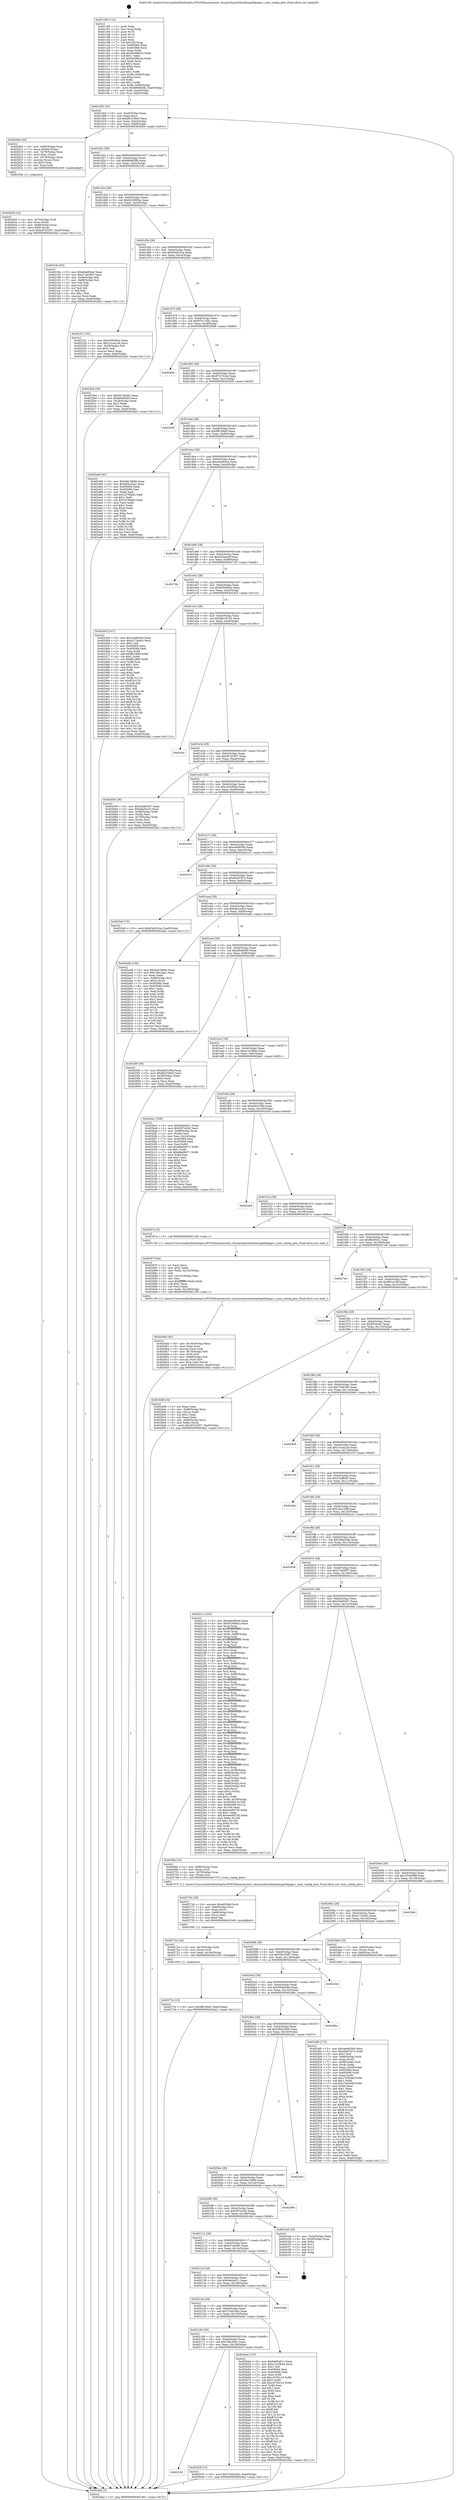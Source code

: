 digraph "0x401c90" {
  label = "0x401c90 (/mnt/c/Users/mathe/Desktop/tcc/POCII/binaries/extr_linuxarcharm64mmhugetlbpage.c_num_contig_ptes_Final-ollvm.out::main(0))"
  labelloc = "t"
  node[shape=record]

  Entry [label="",width=0.3,height=0.3,shape=circle,fillcolor=black,style=filled]
  "0x401d02" [label="{
     0x401d02 [32]\l
     | [instrs]\l
     &nbsp;&nbsp;0x401d02 \<+6\>: mov -0xa0(%rbp),%eax\l
     &nbsp;&nbsp;0x401d08 \<+2\>: mov %eax,%ecx\l
     &nbsp;&nbsp;0x401d0a \<+6\>: sub $0x881036e5,%ecx\l
     &nbsp;&nbsp;0x401d10 \<+6\>: mov %eax,-0xb4(%rbp)\l
     &nbsp;&nbsp;0x401d16 \<+6\>: mov %ecx,-0xb8(%rbp)\l
     &nbsp;&nbsp;0x401d1c \<+6\>: je 000000000040260e \<main+0x97e\>\l
  }"]
  "0x40260e" [label="{
     0x40260e [40]\l
     | [instrs]\l
     &nbsp;&nbsp;0x40260e \<+4\>: mov -0x80(%rbp),%rax\l
     &nbsp;&nbsp;0x402612 \<+7\>: movq $0x64,(%rax)\l
     &nbsp;&nbsp;0x402619 \<+4\>: mov -0x78(%rbp),%rax\l
     &nbsp;&nbsp;0x40261d \<+6\>: movl $0x1,(%rax)\l
     &nbsp;&nbsp;0x402623 \<+4\>: mov -0x78(%rbp),%rax\l
     &nbsp;&nbsp;0x402627 \<+3\>: movslq (%rax),%rax\l
     &nbsp;&nbsp;0x40262a \<+4\>: shl $0x3,%rax\l
     &nbsp;&nbsp;0x40262e \<+3\>: mov %rax,%rdi\l
     &nbsp;&nbsp;0x402631 \<+5\>: call 0000000000401050 \<malloc@plt\>\l
     | [calls]\l
     &nbsp;&nbsp;0x401050 \{1\} (unknown)\l
  }"]
  "0x401d22" [label="{
     0x401d22 [28]\l
     | [instrs]\l
     &nbsp;&nbsp;0x401d22 \<+5\>: jmp 0000000000401d27 \<main+0x97\>\l
     &nbsp;&nbsp;0x401d27 \<+6\>: mov -0xb4(%rbp),%eax\l
     &nbsp;&nbsp;0x401d2d \<+5\>: sub $0x89b9f28b,%eax\l
     &nbsp;&nbsp;0x401d32 \<+6\>: mov %eax,-0xbc(%rbp)\l
     &nbsp;&nbsp;0x401d38 \<+6\>: je 000000000040218c \<main+0x4fc\>\l
  }"]
  Exit [label="",width=0.3,height=0.3,shape=circle,fillcolor=black,style=filled,peripheries=2]
  "0x40218c" [label="{
     0x40218c [53]\l
     | [instrs]\l
     &nbsp;&nbsp;0x40218c \<+5\>: mov $0xa0e485a4,%eax\l
     &nbsp;&nbsp;0x402191 \<+5\>: mov $0x27da58f7,%ecx\l
     &nbsp;&nbsp;0x402196 \<+6\>: mov -0x9a(%rbp),%dl\l
     &nbsp;&nbsp;0x40219c \<+7\>: mov -0x99(%rbp),%sil\l
     &nbsp;&nbsp;0x4021a3 \<+3\>: mov %dl,%dil\l
     &nbsp;&nbsp;0x4021a6 \<+3\>: and %sil,%dil\l
     &nbsp;&nbsp;0x4021a9 \<+3\>: xor %sil,%dl\l
     &nbsp;&nbsp;0x4021ac \<+3\>: or %dl,%dil\l
     &nbsp;&nbsp;0x4021af \<+4\>: test $0x1,%dil\l
     &nbsp;&nbsp;0x4021b3 \<+3\>: cmovne %ecx,%eax\l
     &nbsp;&nbsp;0x4021b6 \<+6\>: mov %eax,-0xa0(%rbp)\l
     &nbsp;&nbsp;0x4021bc \<+5\>: jmp 0000000000402da2 \<main+0x1112\>\l
  }"]
  "0x401d3e" [label="{
     0x401d3e [28]\l
     | [instrs]\l
     &nbsp;&nbsp;0x401d3e \<+5\>: jmp 0000000000401d43 \<main+0xb3\>\l
     &nbsp;&nbsp;0x401d43 \<+6\>: mov -0xb4(%rbp),%eax\l
     &nbsp;&nbsp;0x401d49 \<+5\>: sub $0x9230992a,%eax\l
     &nbsp;&nbsp;0x401d4e \<+6\>: mov %eax,-0xc0(%rbp)\l
     &nbsp;&nbsp;0x401d54 \<+6\>: je 0000000000402321 \<main+0x691\>\l
  }"]
  "0x402da2" [label="{
     0x402da2 [5]\l
     | [instrs]\l
     &nbsp;&nbsp;0x402da2 \<+5\>: jmp 0000000000401d02 \<main+0x72\>\l
  }"]
  "0x401c90" [label="{
     0x401c90 [114]\l
     | [instrs]\l
     &nbsp;&nbsp;0x401c90 \<+1\>: push %rbp\l
     &nbsp;&nbsp;0x401c91 \<+3\>: mov %rsp,%rbp\l
     &nbsp;&nbsp;0x401c94 \<+2\>: push %r15\l
     &nbsp;&nbsp;0x401c96 \<+2\>: push %r14\l
     &nbsp;&nbsp;0x401c98 \<+2\>: push %r12\l
     &nbsp;&nbsp;0x401c9a \<+1\>: push %rbx\l
     &nbsp;&nbsp;0x401c9b \<+7\>: sub $0x160,%rsp\l
     &nbsp;&nbsp;0x401ca2 \<+7\>: mov 0x405064,%eax\l
     &nbsp;&nbsp;0x401ca9 \<+7\>: mov 0x405068,%ecx\l
     &nbsp;&nbsp;0x401cb0 \<+2\>: mov %eax,%edx\l
     &nbsp;&nbsp;0x401cb2 \<+6\>: add $0x6e098a24,%edx\l
     &nbsp;&nbsp;0x401cb8 \<+3\>: sub $0x1,%edx\l
     &nbsp;&nbsp;0x401cbb \<+6\>: sub $0x6e098a24,%edx\l
     &nbsp;&nbsp;0x401cc1 \<+3\>: imul %edx,%eax\l
     &nbsp;&nbsp;0x401cc4 \<+3\>: and $0x1,%eax\l
     &nbsp;&nbsp;0x401cc7 \<+3\>: cmp $0x0,%eax\l
     &nbsp;&nbsp;0x401cca \<+4\>: sete %r8b\l
     &nbsp;&nbsp;0x401cce \<+4\>: and $0x1,%r8b\l
     &nbsp;&nbsp;0x401cd2 \<+7\>: mov %r8b,-0x9a(%rbp)\l
     &nbsp;&nbsp;0x401cd9 \<+3\>: cmp $0xa,%ecx\l
     &nbsp;&nbsp;0x401cdc \<+4\>: setl %r8b\l
     &nbsp;&nbsp;0x401ce0 \<+4\>: and $0x1,%r8b\l
     &nbsp;&nbsp;0x401ce4 \<+7\>: mov %r8b,-0x99(%rbp)\l
     &nbsp;&nbsp;0x401ceb \<+10\>: movl $0x89b9f28b,-0xa0(%rbp)\l
     &nbsp;&nbsp;0x401cf5 \<+6\>: mov %edi,-0xa4(%rbp)\l
     &nbsp;&nbsp;0x401cfb \<+7\>: mov %rsi,-0xb0(%rbp)\l
  }"]
  "0x402182" [label="{
     0x402182\l
  }", style=dashed]
  "0x402321" [label="{
     0x402321 [30]\l
     | [instrs]\l
     &nbsp;&nbsp;0x402321 \<+5\>: mov $0xb35008a2,%eax\l
     &nbsp;&nbsp;0x402326 \<+5\>: mov $0x141ea1a0,%ecx\l
     &nbsp;&nbsp;0x40232b \<+3\>: mov -0x29(%rbp),%dl\l
     &nbsp;&nbsp;0x40232e \<+3\>: test $0x1,%dl\l
     &nbsp;&nbsp;0x402331 \<+3\>: cmovne %ecx,%eax\l
     &nbsp;&nbsp;0x402334 \<+6\>: mov %eax,-0xa0(%rbp)\l
     &nbsp;&nbsp;0x40233a \<+5\>: jmp 0000000000402da2 \<main+0x1112\>\l
  }"]
  "0x401d5a" [label="{
     0x401d5a [28]\l
     | [instrs]\l
     &nbsp;&nbsp;0x401d5a \<+5\>: jmp 0000000000401d5f \<main+0xcf\>\l
     &nbsp;&nbsp;0x401d5f \<+6\>: mov -0xb4(%rbp),%eax\l
     &nbsp;&nbsp;0x401d65 \<+5\>: sub $0x93a023ca,%eax\l
     &nbsp;&nbsp;0x401d6a \<+6\>: mov %eax,-0xc4(%rbp)\l
     &nbsp;&nbsp;0x401d70 \<+6\>: je 00000000004025b4 \<main+0x924\>\l
  }"]
  "0x402b3f" [label="{
     0x402b3f [15]\l
     | [instrs]\l
     &nbsp;&nbsp;0x402b3f \<+10\>: movl $0x724d1da5,-0xa0(%rbp)\l
     &nbsp;&nbsp;0x402b49 \<+5\>: jmp 0000000000402da2 \<main+0x1112\>\l
  }"]
  "0x4025b4" [label="{
     0x4025b4 [30]\l
     | [instrs]\l
     &nbsp;&nbsp;0x4025b4 \<+5\>: mov $0x647ab492,%eax\l
     &nbsp;&nbsp;0x4025b9 \<+5\>: mov $0xdf448c80,%ecx\l
     &nbsp;&nbsp;0x4025be \<+3\>: mov -0x28(%rbp),%edx\l
     &nbsp;&nbsp;0x4025c1 \<+3\>: cmp $0x1,%edx\l
     &nbsp;&nbsp;0x4025c4 \<+3\>: cmovl %ecx,%eax\l
     &nbsp;&nbsp;0x4025c7 \<+6\>: mov %eax,-0xa0(%rbp)\l
     &nbsp;&nbsp;0x4025cd \<+5\>: jmp 0000000000402da2 \<main+0x1112\>\l
  }"]
  "0x401d76" [label="{
     0x401d76 [28]\l
     | [instrs]\l
     &nbsp;&nbsp;0x401d76 \<+5\>: jmp 0000000000401d7b \<main+0xeb\>\l
     &nbsp;&nbsp;0x401d7b \<+6\>: mov -0xb4(%rbp),%eax\l
     &nbsp;&nbsp;0x401d81 \<+5\>: sub $0x97011d42,%eax\l
     &nbsp;&nbsp;0x401d86 \<+6\>: mov %eax,-0xc8(%rbp)\l
     &nbsp;&nbsp;0x401d8c \<+6\>: je 0000000000402848 \<main+0xbb8\>\l
  }"]
  "0x402166" [label="{
     0x402166 [28]\l
     | [instrs]\l
     &nbsp;&nbsp;0x402166 \<+5\>: jmp 000000000040216b \<main+0x4db\>\l
     &nbsp;&nbsp;0x40216b \<+6\>: mov -0xb4(%rbp),%eax\l
     &nbsp;&nbsp;0x402171 \<+5\>: sub $0x7dbc29a1,%eax\l
     &nbsp;&nbsp;0x402176 \<+6\>: mov %eax,-0x158(%rbp)\l
     &nbsp;&nbsp;0x40217c \<+6\>: je 0000000000402b3f \<main+0xeaf\>\l
  }"]
  "0x402848" [label="{
     0x402848\l
  }", style=dashed]
  "0x401d92" [label="{
     0x401d92 [28]\l
     | [instrs]\l
     &nbsp;&nbsp;0x401d92 \<+5\>: jmp 0000000000401d97 \<main+0x107\>\l
     &nbsp;&nbsp;0x401d97 \<+6\>: mov -0xb4(%rbp),%eax\l
     &nbsp;&nbsp;0x401d9d \<+5\>: sub $0x974761bd,%eax\l
     &nbsp;&nbsp;0x401da2 \<+6\>: mov %eax,-0xcc(%rbp)\l
     &nbsp;&nbsp;0x401da8 \<+6\>: je 000000000040294f \<main+0xcbf\>\l
  }"]
  "0x402b4e" [label="{
     0x402b4e [147]\l
     | [instrs]\l
     &nbsp;&nbsp;0x402b4e \<+5\>: mov $0x6a60a611,%eax\l
     &nbsp;&nbsp;0x402b53 \<+5\>: mov $0xe1410644,%ecx\l
     &nbsp;&nbsp;0x402b58 \<+2\>: mov $0x1,%dl\l
     &nbsp;&nbsp;0x402b5a \<+7\>: mov 0x405064,%esi\l
     &nbsp;&nbsp;0x402b61 \<+7\>: mov 0x405068,%edi\l
     &nbsp;&nbsp;0x402b68 \<+3\>: mov %esi,%r8d\l
     &nbsp;&nbsp;0x402b6b \<+7\>: sub $0xc4703c10,%r8d\l
     &nbsp;&nbsp;0x402b72 \<+4\>: sub $0x1,%r8d\l
     &nbsp;&nbsp;0x402b76 \<+7\>: add $0xc4703c10,%r8d\l
     &nbsp;&nbsp;0x402b7d \<+4\>: imul %r8d,%esi\l
     &nbsp;&nbsp;0x402b81 \<+3\>: and $0x1,%esi\l
     &nbsp;&nbsp;0x402b84 \<+3\>: cmp $0x0,%esi\l
     &nbsp;&nbsp;0x402b87 \<+4\>: sete %r9b\l
     &nbsp;&nbsp;0x402b8b \<+3\>: cmp $0xa,%edi\l
     &nbsp;&nbsp;0x402b8e \<+4\>: setl %r10b\l
     &nbsp;&nbsp;0x402b92 \<+3\>: mov %r9b,%r11b\l
     &nbsp;&nbsp;0x402b95 \<+4\>: xor $0xff,%r11b\l
     &nbsp;&nbsp;0x402b99 \<+3\>: mov %r10b,%bl\l
     &nbsp;&nbsp;0x402b9c \<+3\>: xor $0xff,%bl\l
     &nbsp;&nbsp;0x402b9f \<+3\>: xor $0x1,%dl\l
     &nbsp;&nbsp;0x402ba2 \<+3\>: mov %r11b,%r14b\l
     &nbsp;&nbsp;0x402ba5 \<+4\>: and $0xff,%r14b\l
     &nbsp;&nbsp;0x402ba9 \<+3\>: and %dl,%r9b\l
     &nbsp;&nbsp;0x402bac \<+3\>: mov %bl,%r15b\l
     &nbsp;&nbsp;0x402baf \<+4\>: and $0xff,%r15b\l
     &nbsp;&nbsp;0x402bb3 \<+3\>: and %dl,%r10b\l
     &nbsp;&nbsp;0x402bb6 \<+3\>: or %r9b,%r14b\l
     &nbsp;&nbsp;0x402bb9 \<+3\>: or %r10b,%r15b\l
     &nbsp;&nbsp;0x402bbc \<+3\>: xor %r15b,%r14b\l
     &nbsp;&nbsp;0x402bbf \<+3\>: or %bl,%r11b\l
     &nbsp;&nbsp;0x402bc2 \<+4\>: xor $0xff,%r11b\l
     &nbsp;&nbsp;0x402bc6 \<+3\>: or $0x1,%dl\l
     &nbsp;&nbsp;0x402bc9 \<+3\>: and %dl,%r11b\l
     &nbsp;&nbsp;0x402bcc \<+3\>: or %r11b,%r14b\l
     &nbsp;&nbsp;0x402bcf \<+4\>: test $0x1,%r14b\l
     &nbsp;&nbsp;0x402bd3 \<+3\>: cmovne %ecx,%eax\l
     &nbsp;&nbsp;0x402bd6 \<+6\>: mov %eax,-0xa0(%rbp)\l
     &nbsp;&nbsp;0x402bdc \<+5\>: jmp 0000000000402da2 \<main+0x1112\>\l
  }"]
  "0x40294f" [label="{
     0x40294f\l
  }", style=dashed]
  "0x401dae" [label="{
     0x401dae [28]\l
     | [instrs]\l
     &nbsp;&nbsp;0x401dae \<+5\>: jmp 0000000000401db3 \<main+0x123\>\l
     &nbsp;&nbsp;0x401db3 \<+6\>: mov -0xb4(%rbp),%eax\l
     &nbsp;&nbsp;0x401db9 \<+5\>: sub $0x9ff14849,%eax\l
     &nbsp;&nbsp;0x401dbe \<+6\>: mov %eax,-0xd0(%rbp)\l
     &nbsp;&nbsp;0x401dc4 \<+6\>: je 0000000000402a80 \<main+0xdf0\>\l
  }"]
  "0x40214a" [label="{
     0x40214a [28]\l
     | [instrs]\l
     &nbsp;&nbsp;0x40214a \<+5\>: jmp 000000000040214f \<main+0x4bf\>\l
     &nbsp;&nbsp;0x40214f \<+6\>: mov -0xb4(%rbp),%eax\l
     &nbsp;&nbsp;0x402155 \<+5\>: sub $0x724d1da5,%eax\l
     &nbsp;&nbsp;0x40215a \<+6\>: mov %eax,-0x154(%rbp)\l
     &nbsp;&nbsp;0x402160 \<+6\>: je 0000000000402b4e \<main+0xebe\>\l
  }"]
  "0x402a80" [label="{
     0x402a80 [91]\l
     | [instrs]\l
     &nbsp;&nbsp;0x402a80 \<+5\>: mov $0x5da7d866,%eax\l
     &nbsp;&nbsp;0x402a85 \<+5\>: mov $0xd62ca5a2,%ecx\l
     &nbsp;&nbsp;0x402a8a \<+7\>: mov 0x405064,%edx\l
     &nbsp;&nbsp;0x402a91 \<+7\>: mov 0x405068,%esi\l
     &nbsp;&nbsp;0x402a98 \<+2\>: mov %edx,%edi\l
     &nbsp;&nbsp;0x402a9a \<+6\>: add $0x1d7f8ab5,%edi\l
     &nbsp;&nbsp;0x402aa0 \<+3\>: sub $0x1,%edi\l
     &nbsp;&nbsp;0x402aa3 \<+6\>: sub $0x1d7f8ab5,%edi\l
     &nbsp;&nbsp;0x402aa9 \<+3\>: imul %edi,%edx\l
     &nbsp;&nbsp;0x402aac \<+3\>: and $0x1,%edx\l
     &nbsp;&nbsp;0x402aaf \<+3\>: cmp $0x0,%edx\l
     &nbsp;&nbsp;0x402ab2 \<+4\>: sete %r8b\l
     &nbsp;&nbsp;0x402ab6 \<+3\>: cmp $0xa,%esi\l
     &nbsp;&nbsp;0x402ab9 \<+4\>: setl %r9b\l
     &nbsp;&nbsp;0x402abd \<+3\>: mov %r8b,%r10b\l
     &nbsp;&nbsp;0x402ac0 \<+3\>: and %r9b,%r10b\l
     &nbsp;&nbsp;0x402ac3 \<+3\>: xor %r9b,%r8b\l
     &nbsp;&nbsp;0x402ac6 \<+3\>: or %r8b,%r10b\l
     &nbsp;&nbsp;0x402ac9 \<+4\>: test $0x1,%r10b\l
     &nbsp;&nbsp;0x402acd \<+3\>: cmovne %ecx,%eax\l
     &nbsp;&nbsp;0x402ad0 \<+6\>: mov %eax,-0xa0(%rbp)\l
     &nbsp;&nbsp;0x402ad6 \<+5\>: jmp 0000000000402da2 \<main+0x1112\>\l
  }"]
  "0x401dca" [label="{
     0x401dca [28]\l
     | [instrs]\l
     &nbsp;&nbsp;0x401dca \<+5\>: jmp 0000000000401dcf \<main+0x13f\>\l
     &nbsp;&nbsp;0x401dcf \<+6\>: mov -0xb4(%rbp),%eax\l
     &nbsp;&nbsp;0x401dd5 \<+5\>: sub $0xa0e485a4,%eax\l
     &nbsp;&nbsp;0x401dda \<+6\>: mov %eax,-0xd4(%rbp)\l
     &nbsp;&nbsp;0x401de0 \<+6\>: je 0000000000402c5d \<main+0xfcd\>\l
  }"]
  "0x402d8a" [label="{
     0x402d8a\l
  }", style=dashed]
  "0x402c5d" [label="{
     0x402c5d\l
  }", style=dashed]
  "0x401de6" [label="{
     0x401de6 [28]\l
     | [instrs]\l
     &nbsp;&nbsp;0x401de6 \<+5\>: jmp 0000000000401deb \<main+0x15b\>\l
     &nbsp;&nbsp;0x401deb \<+6\>: mov -0xb4(%rbp),%eax\l
     &nbsp;&nbsp;0x401df1 \<+5\>: sub $0xa52bacef,%eax\l
     &nbsp;&nbsp;0x401df6 \<+6\>: mov %eax,-0xd8(%rbp)\l
     &nbsp;&nbsp;0x401dfc \<+6\>: je 000000000040274b \<main+0xabb\>\l
  }"]
  "0x40212e" [label="{
     0x40212e [28]\l
     | [instrs]\l
     &nbsp;&nbsp;0x40212e \<+5\>: jmp 0000000000402133 \<main+0x4a3\>\l
     &nbsp;&nbsp;0x402133 \<+6\>: mov -0xb4(%rbp),%eax\l
     &nbsp;&nbsp;0x402139 \<+5\>: sub $0x6a60a611,%eax\l
     &nbsp;&nbsp;0x40213e \<+6\>: mov %eax,-0x150(%rbp)\l
     &nbsp;&nbsp;0x402144 \<+6\>: je 0000000000402d8a \<main+0x10fa\>\l
  }"]
  "0x40274b" [label="{
     0x40274b\l
  }", style=dashed]
  "0x401e02" [label="{
     0x401e02 [28]\l
     | [instrs]\l
     &nbsp;&nbsp;0x401e02 \<+5\>: jmp 0000000000401e07 \<main+0x177\>\l
     &nbsp;&nbsp;0x401e07 \<+6\>: mov -0xb4(%rbp),%eax\l
     &nbsp;&nbsp;0x401e0d \<+5\>: sub $0xb35008a2,%eax\l
     &nbsp;&nbsp;0x401e12 \<+6\>: mov %eax,-0xdc(%rbp)\l
     &nbsp;&nbsp;0x401e18 \<+6\>: je 0000000000402453 \<main+0x7c3\>\l
  }"]
  "0x4025d2" [label="{
     0x4025d2\l
  }", style=dashed]
  "0x402453" [label="{
     0x402453 [147]\l
     | [instrs]\l
     &nbsp;&nbsp;0x402453 \<+5\>: mov $0xcab90304,%eax\l
     &nbsp;&nbsp;0x402458 \<+5\>: mov $0x41726e5c,%ecx\l
     &nbsp;&nbsp;0x40245d \<+2\>: mov $0x1,%dl\l
     &nbsp;&nbsp;0x40245f \<+7\>: mov 0x405064,%esi\l
     &nbsp;&nbsp;0x402466 \<+7\>: mov 0x405068,%edi\l
     &nbsp;&nbsp;0x40246d \<+3\>: mov %esi,%r8d\l
     &nbsp;&nbsp;0x402470 \<+7\>: add $0xff21f6f0,%r8d\l
     &nbsp;&nbsp;0x402477 \<+4\>: sub $0x1,%r8d\l
     &nbsp;&nbsp;0x40247b \<+7\>: sub $0xff21f6f0,%r8d\l
     &nbsp;&nbsp;0x402482 \<+4\>: imul %r8d,%esi\l
     &nbsp;&nbsp;0x402486 \<+3\>: and $0x1,%esi\l
     &nbsp;&nbsp;0x402489 \<+3\>: cmp $0x0,%esi\l
     &nbsp;&nbsp;0x40248c \<+4\>: sete %r9b\l
     &nbsp;&nbsp;0x402490 \<+3\>: cmp $0xa,%edi\l
     &nbsp;&nbsp;0x402493 \<+4\>: setl %r10b\l
     &nbsp;&nbsp;0x402497 \<+3\>: mov %r9b,%r11b\l
     &nbsp;&nbsp;0x40249a \<+4\>: xor $0xff,%r11b\l
     &nbsp;&nbsp;0x40249e \<+3\>: mov %r10b,%bl\l
     &nbsp;&nbsp;0x4024a1 \<+3\>: xor $0xff,%bl\l
     &nbsp;&nbsp;0x4024a4 \<+3\>: xor $0x1,%dl\l
     &nbsp;&nbsp;0x4024a7 \<+3\>: mov %r11b,%r14b\l
     &nbsp;&nbsp;0x4024aa \<+4\>: and $0xff,%r14b\l
     &nbsp;&nbsp;0x4024ae \<+3\>: and %dl,%r9b\l
     &nbsp;&nbsp;0x4024b1 \<+3\>: mov %bl,%r15b\l
     &nbsp;&nbsp;0x4024b4 \<+4\>: and $0xff,%r15b\l
     &nbsp;&nbsp;0x4024b8 \<+3\>: and %dl,%r10b\l
     &nbsp;&nbsp;0x4024bb \<+3\>: or %r9b,%r14b\l
     &nbsp;&nbsp;0x4024be \<+3\>: or %r10b,%r15b\l
     &nbsp;&nbsp;0x4024c1 \<+3\>: xor %r15b,%r14b\l
     &nbsp;&nbsp;0x4024c4 \<+3\>: or %bl,%r11b\l
     &nbsp;&nbsp;0x4024c7 \<+4\>: xor $0xff,%r11b\l
     &nbsp;&nbsp;0x4024cb \<+3\>: or $0x1,%dl\l
     &nbsp;&nbsp;0x4024ce \<+3\>: and %dl,%r11b\l
     &nbsp;&nbsp;0x4024d1 \<+3\>: or %r11b,%r14b\l
     &nbsp;&nbsp;0x4024d4 \<+4\>: test $0x1,%r14b\l
     &nbsp;&nbsp;0x4024d8 \<+3\>: cmovne %ecx,%eax\l
     &nbsp;&nbsp;0x4024db \<+6\>: mov %eax,-0xa0(%rbp)\l
     &nbsp;&nbsp;0x4024e1 \<+5\>: jmp 0000000000402da2 \<main+0x1112\>\l
  }"]
  "0x401e1e" [label="{
     0x401e1e [28]\l
     | [instrs]\l
     &nbsp;&nbsp;0x401e1e \<+5\>: jmp 0000000000401e23 \<main+0x193\>\l
     &nbsp;&nbsp;0x401e23 \<+6\>: mov -0xb4(%rbp),%eax\l
     &nbsp;&nbsp;0x401e29 \<+5\>: sub $0xb8c18192,%eax\l
     &nbsp;&nbsp;0x401e2e \<+6\>: mov %eax,-0xe0(%rbp)\l
     &nbsp;&nbsp;0x401e34 \<+6\>: je 0000000000402cfc \<main+0x106c\>\l
  }"]
  "0x402112" [label="{
     0x402112 [28]\l
     | [instrs]\l
     &nbsp;&nbsp;0x402112 \<+5\>: jmp 0000000000402117 \<main+0x487\>\l
     &nbsp;&nbsp;0x402117 \<+6\>: mov -0xb4(%rbp),%eax\l
     &nbsp;&nbsp;0x40211d \<+5\>: sub $0x647ab492,%eax\l
     &nbsp;&nbsp;0x402122 \<+6\>: mov %eax,-0x14c(%rbp)\l
     &nbsp;&nbsp;0x402128 \<+6\>: je 00000000004025d2 \<main+0x942\>\l
  }"]
  "0x402cfc" [label="{
     0x402cfc\l
  }", style=dashed]
  "0x401e3a" [label="{
     0x401e3a [28]\l
     | [instrs]\l
     &nbsp;&nbsp;0x401e3a \<+5\>: jmp 0000000000401e3f \<main+0x1af\>\l
     &nbsp;&nbsp;0x401e3f \<+6\>: mov -0xb4(%rbp),%eax\l
     &nbsp;&nbsp;0x401e45 \<+5\>: sub $0xc87a3207,%eax\l
     &nbsp;&nbsp;0x401e4a \<+6\>: mov %eax,-0xe4(%rbp)\l
     &nbsp;&nbsp;0x401e50 \<+6\>: je 0000000000402656 \<main+0x9c6\>\l
  }"]
  "0x402c4d" [label="{
     0x402c4d [16]\l
     | [instrs]\l
     &nbsp;&nbsp;0x402c4d \<+3\>: mov -0x24(%rbp),%eax\l
     &nbsp;&nbsp;0x402c50 \<+4\>: lea -0x20(%rbp),%rsp\l
     &nbsp;&nbsp;0x402c54 \<+1\>: pop %rbx\l
     &nbsp;&nbsp;0x402c55 \<+2\>: pop %r12\l
     &nbsp;&nbsp;0x402c57 \<+2\>: pop %r14\l
     &nbsp;&nbsp;0x402c59 \<+2\>: pop %r15\l
     &nbsp;&nbsp;0x402c5b \<+1\>: pop %rbp\l
     &nbsp;&nbsp;0x402c5c \<+1\>: ret\l
  }"]
  "0x402656" [label="{
     0x402656 [36]\l
     | [instrs]\l
     &nbsp;&nbsp;0x402656 \<+5\>: mov $0x2da60207,%eax\l
     &nbsp;&nbsp;0x40265b \<+5\>: mov $0xede5ec53,%ecx\l
     &nbsp;&nbsp;0x402660 \<+4\>: mov -0x68(%rbp),%rdx\l
     &nbsp;&nbsp;0x402664 \<+2\>: mov (%rdx),%esi\l
     &nbsp;&nbsp;0x402666 \<+4\>: mov -0x78(%rbp),%rdx\l
     &nbsp;&nbsp;0x40266a \<+2\>: cmp (%rdx),%esi\l
     &nbsp;&nbsp;0x40266c \<+3\>: cmovl %ecx,%eax\l
     &nbsp;&nbsp;0x40266f \<+6\>: mov %eax,-0xa0(%rbp)\l
     &nbsp;&nbsp;0x402675 \<+5\>: jmp 0000000000402da2 \<main+0x1112\>\l
  }"]
  "0x401e56" [label="{
     0x401e56 [28]\l
     | [instrs]\l
     &nbsp;&nbsp;0x401e56 \<+5\>: jmp 0000000000401e5b \<main+0x1cb\>\l
     &nbsp;&nbsp;0x401e5b \<+6\>: mov -0xb4(%rbp),%eax\l
     &nbsp;&nbsp;0x401e61 \<+5\>: sub $0xca20d944,%eax\l
     &nbsp;&nbsp;0x401e66 \<+6\>: mov %eax,-0xe8(%rbp)\l
     &nbsp;&nbsp;0x401e6c \<+6\>: je 0000000000402d44 \<main+0x10b4\>\l
  }"]
  "0x4020f6" [label="{
     0x4020f6 [28]\l
     | [instrs]\l
     &nbsp;&nbsp;0x4020f6 \<+5\>: jmp 00000000004020fb \<main+0x46b\>\l
     &nbsp;&nbsp;0x4020fb \<+6\>: mov -0xb4(%rbp),%eax\l
     &nbsp;&nbsp;0x402101 \<+5\>: sub $0x5f37a3d2,%eax\l
     &nbsp;&nbsp;0x402106 \<+6\>: mov %eax,-0x148(%rbp)\l
     &nbsp;&nbsp;0x40210c \<+6\>: je 0000000000402c4d \<main+0xfbd\>\l
  }"]
  "0x402d44" [label="{
     0x402d44\l
  }", style=dashed]
  "0x401e72" [label="{
     0x401e72 [28]\l
     | [instrs]\l
     &nbsp;&nbsp;0x401e72 \<+5\>: jmp 0000000000401e77 \<main+0x1e7\>\l
     &nbsp;&nbsp;0x401e77 \<+6\>: mov -0xb4(%rbp),%eax\l
     &nbsp;&nbsp;0x401e7d \<+5\>: sub $0xcab90304,%eax\l
     &nbsp;&nbsp;0x401e82 \<+6\>: mov %eax,-0xec(%rbp)\l
     &nbsp;&nbsp;0x401e88 \<+6\>: je 0000000000402cc3 \<main+0x1033\>\l
  }"]
  "0x402d6e" [label="{
     0x402d6e\l
  }", style=dashed]
  "0x402cc3" [label="{
     0x402cc3\l
  }", style=dashed]
  "0x401e8e" [label="{
     0x401e8e [28]\l
     | [instrs]\l
     &nbsp;&nbsp;0x401e8e \<+5\>: jmp 0000000000401e93 \<main+0x203\>\l
     &nbsp;&nbsp;0x401e93 \<+6\>: mov -0xb4(%rbp),%eax\l
     &nbsp;&nbsp;0x401e99 \<+5\>: sub $0xd0a97d7a,%eax\l
     &nbsp;&nbsp;0x401e9e \<+6\>: mov %eax,-0xf0(%rbp)\l
     &nbsp;&nbsp;0x401ea4 \<+6\>: je 00000000004025a5 \<main+0x915\>\l
  }"]
  "0x4020da" [label="{
     0x4020da [28]\l
     | [instrs]\l
     &nbsp;&nbsp;0x4020da \<+5\>: jmp 00000000004020df \<main+0x44f\>\l
     &nbsp;&nbsp;0x4020df \<+6\>: mov -0xb4(%rbp),%eax\l
     &nbsp;&nbsp;0x4020e5 \<+5\>: sub $0x5da7d866,%eax\l
     &nbsp;&nbsp;0x4020ea \<+6\>: mov %eax,-0x144(%rbp)\l
     &nbsp;&nbsp;0x4020f0 \<+6\>: je 0000000000402d6e \<main+0x10de\>\l
  }"]
  "0x4025a5" [label="{
     0x4025a5 [15]\l
     | [instrs]\l
     &nbsp;&nbsp;0x4025a5 \<+10\>: movl $0x93a023ca,-0xa0(%rbp)\l
     &nbsp;&nbsp;0x4025af \<+5\>: jmp 0000000000402da2 \<main+0x1112\>\l
  }"]
  "0x401eaa" [label="{
     0x401eaa [28]\l
     | [instrs]\l
     &nbsp;&nbsp;0x401eaa \<+5\>: jmp 0000000000401eaf \<main+0x21f\>\l
     &nbsp;&nbsp;0x401eaf \<+6\>: mov -0xb4(%rbp),%eax\l
     &nbsp;&nbsp;0x401eb5 \<+5\>: sub $0xd62ca5a2,%eax\l
     &nbsp;&nbsp;0x401eba \<+6\>: mov %eax,-0xf4(%rbp)\l
     &nbsp;&nbsp;0x401ec0 \<+6\>: je 0000000000402adb \<main+0xe4b\>\l
  }"]
  "0x402a0c" [label="{
     0x402a0c\l
  }", style=dashed]
  "0x402adb" [label="{
     0x402adb [100]\l
     | [instrs]\l
     &nbsp;&nbsp;0x402adb \<+5\>: mov $0x5da7d866,%eax\l
     &nbsp;&nbsp;0x402ae0 \<+5\>: mov $0x7dbc29a1,%ecx\l
     &nbsp;&nbsp;0x402ae5 \<+2\>: xor %edx,%edx\l
     &nbsp;&nbsp;0x402ae7 \<+7\>: mov -0x98(%rbp),%rsi\l
     &nbsp;&nbsp;0x402aee \<+6\>: movl $0x0,(%rsi)\l
     &nbsp;&nbsp;0x402af4 \<+7\>: mov 0x405064,%edi\l
     &nbsp;&nbsp;0x402afb \<+8\>: mov 0x405068,%r8d\l
     &nbsp;&nbsp;0x402b03 \<+3\>: sub $0x1,%edx\l
     &nbsp;&nbsp;0x402b06 \<+3\>: mov %edi,%r9d\l
     &nbsp;&nbsp;0x402b09 \<+3\>: add %edx,%r9d\l
     &nbsp;&nbsp;0x402b0c \<+4\>: imul %r9d,%edi\l
     &nbsp;&nbsp;0x402b10 \<+3\>: and $0x1,%edi\l
     &nbsp;&nbsp;0x402b13 \<+3\>: cmp $0x0,%edi\l
     &nbsp;&nbsp;0x402b16 \<+4\>: sete %r10b\l
     &nbsp;&nbsp;0x402b1a \<+4\>: cmp $0xa,%r8d\l
     &nbsp;&nbsp;0x402b1e \<+4\>: setl %r11b\l
     &nbsp;&nbsp;0x402b22 \<+3\>: mov %r10b,%bl\l
     &nbsp;&nbsp;0x402b25 \<+3\>: and %r11b,%bl\l
     &nbsp;&nbsp;0x402b28 \<+3\>: xor %r11b,%r10b\l
     &nbsp;&nbsp;0x402b2b \<+3\>: or %r10b,%bl\l
     &nbsp;&nbsp;0x402b2e \<+3\>: test $0x1,%bl\l
     &nbsp;&nbsp;0x402b31 \<+3\>: cmovne %ecx,%eax\l
     &nbsp;&nbsp;0x402b34 \<+6\>: mov %eax,-0xa0(%rbp)\l
     &nbsp;&nbsp;0x402b3a \<+5\>: jmp 0000000000402da2 \<main+0x1112\>\l
  }"]
  "0x401ec6" [label="{
     0x401ec6 [28]\l
     | [instrs]\l
     &nbsp;&nbsp;0x401ec6 \<+5\>: jmp 0000000000401ecb \<main+0x23b\>\l
     &nbsp;&nbsp;0x401ecb \<+6\>: mov -0xb4(%rbp),%eax\l
     &nbsp;&nbsp;0x401ed1 \<+5\>: sub $0xdf448c80,%eax\l
     &nbsp;&nbsp;0x401ed6 \<+6\>: mov %eax,-0xf8(%rbp)\l
     &nbsp;&nbsp;0x401edc \<+6\>: je 00000000004025f0 \<main+0x960\>\l
  }"]
  "0x4020be" [label="{
     0x4020be [28]\l
     | [instrs]\l
     &nbsp;&nbsp;0x4020be \<+5\>: jmp 00000000004020c3 \<main+0x433\>\l
     &nbsp;&nbsp;0x4020c3 \<+6\>: mov -0xb4(%rbp),%eax\l
     &nbsp;&nbsp;0x4020c9 \<+5\>: sub $0x58522d50,%eax\l
     &nbsp;&nbsp;0x4020ce \<+6\>: mov %eax,-0x140(%rbp)\l
     &nbsp;&nbsp;0x4020d4 \<+6\>: je 0000000000402a0c \<main+0xd7c\>\l
  }"]
  "0x4025f0" [label="{
     0x4025f0 [30]\l
     | [instrs]\l
     &nbsp;&nbsp;0x4025f0 \<+5\>: mov $0xeb92199a,%eax\l
     &nbsp;&nbsp;0x4025f5 \<+5\>: mov $0x881036e5,%ecx\l
     &nbsp;&nbsp;0x4025fa \<+3\>: mov -0x28(%rbp),%edx\l
     &nbsp;&nbsp;0x4025fd \<+3\>: cmp $0x0,%edx\l
     &nbsp;&nbsp;0x402600 \<+3\>: cmove %ecx,%eax\l
     &nbsp;&nbsp;0x402603 \<+6\>: mov %eax,-0xa0(%rbp)\l
     &nbsp;&nbsp;0x402609 \<+5\>: jmp 0000000000402da2 \<main+0x1112\>\l
  }"]
  "0x401ee2" [label="{
     0x401ee2 [28]\l
     | [instrs]\l
     &nbsp;&nbsp;0x401ee2 \<+5\>: jmp 0000000000401ee7 \<main+0x257\>\l
     &nbsp;&nbsp;0x401ee7 \<+6\>: mov -0xb4(%rbp),%eax\l
     &nbsp;&nbsp;0x401eed \<+5\>: sub $0xe1410644,%eax\l
     &nbsp;&nbsp;0x401ef2 \<+6\>: mov %eax,-0xfc(%rbp)\l
     &nbsp;&nbsp;0x401ef8 \<+6\>: je 0000000000402be1 \<main+0xf51\>\l
  }"]
  "0x40286c" [label="{
     0x40286c\l
  }", style=dashed]
  "0x402be1" [label="{
     0x402be1 [108]\l
     | [instrs]\l
     &nbsp;&nbsp;0x402be1 \<+5\>: mov $0x6a60a611,%eax\l
     &nbsp;&nbsp;0x402be6 \<+5\>: mov $0x5f37a3d2,%ecx\l
     &nbsp;&nbsp;0x402beb \<+7\>: mov -0x98(%rbp),%rdx\l
     &nbsp;&nbsp;0x402bf2 \<+2\>: mov (%rdx),%esi\l
     &nbsp;&nbsp;0x402bf4 \<+3\>: mov %esi,-0x24(%rbp)\l
     &nbsp;&nbsp;0x402bf7 \<+7\>: mov 0x405064,%esi\l
     &nbsp;&nbsp;0x402bfe \<+7\>: mov 0x405068,%edi\l
     &nbsp;&nbsp;0x402c05 \<+3\>: mov %esi,%r8d\l
     &nbsp;&nbsp;0x402c08 \<+7\>: add $0xb8a68471,%r8d\l
     &nbsp;&nbsp;0x402c0f \<+4\>: sub $0x1,%r8d\l
     &nbsp;&nbsp;0x402c13 \<+7\>: sub $0xb8a68471,%r8d\l
     &nbsp;&nbsp;0x402c1a \<+4\>: imul %r8d,%esi\l
     &nbsp;&nbsp;0x402c1e \<+3\>: and $0x1,%esi\l
     &nbsp;&nbsp;0x402c21 \<+3\>: cmp $0x0,%esi\l
     &nbsp;&nbsp;0x402c24 \<+4\>: sete %r9b\l
     &nbsp;&nbsp;0x402c28 \<+3\>: cmp $0xa,%edi\l
     &nbsp;&nbsp;0x402c2b \<+4\>: setl %r10b\l
     &nbsp;&nbsp;0x402c2f \<+3\>: mov %r9b,%r11b\l
     &nbsp;&nbsp;0x402c32 \<+3\>: and %r10b,%r11b\l
     &nbsp;&nbsp;0x402c35 \<+3\>: xor %r10b,%r9b\l
     &nbsp;&nbsp;0x402c38 \<+3\>: or %r9b,%r11b\l
     &nbsp;&nbsp;0x402c3b \<+4\>: test $0x1,%r11b\l
     &nbsp;&nbsp;0x402c3f \<+3\>: cmovne %ecx,%eax\l
     &nbsp;&nbsp;0x402c42 \<+6\>: mov %eax,-0xa0(%rbp)\l
     &nbsp;&nbsp;0x402c48 \<+5\>: jmp 0000000000402da2 \<main+0x1112\>\l
  }"]
  "0x401efe" [label="{
     0x401efe [28]\l
     | [instrs]\l
     &nbsp;&nbsp;0x401efe \<+5\>: jmp 0000000000401f03 \<main+0x273\>\l
     &nbsp;&nbsp;0x401f03 \<+6\>: mov -0xb4(%rbp),%eax\l
     &nbsp;&nbsp;0x401f09 \<+5\>: sub $0xeb92199a,%eax\l
     &nbsp;&nbsp;0x401f0e \<+6\>: mov %eax,-0x100(%rbp)\l
     &nbsp;&nbsp;0x401f14 \<+6\>: je 0000000000402a5d \<main+0xdcd\>\l
  }"]
  "0x4020a2" [label="{
     0x4020a2 [28]\l
     | [instrs]\l
     &nbsp;&nbsp;0x4020a2 \<+5\>: jmp 00000000004020a7 \<main+0x417\>\l
     &nbsp;&nbsp;0x4020a7 \<+6\>: mov -0xb4(%rbp),%eax\l
     &nbsp;&nbsp;0x4020ad \<+5\>: sub $0x5508444d,%eax\l
     &nbsp;&nbsp;0x4020b2 \<+6\>: mov %eax,-0x13c(%rbp)\l
     &nbsp;&nbsp;0x4020b8 \<+6\>: je 000000000040286c \<main+0xbdc\>\l
  }"]
  "0x402a5d" [label="{
     0x402a5d\l
  }", style=dashed]
  "0x401f1a" [label="{
     0x401f1a [28]\l
     | [instrs]\l
     &nbsp;&nbsp;0x401f1a \<+5\>: jmp 0000000000401f1f \<main+0x28f\>\l
     &nbsp;&nbsp;0x401f1f \<+6\>: mov -0xb4(%rbp),%eax\l
     &nbsp;&nbsp;0x401f25 \<+5\>: sub $0xede5ec53,%eax\l
     &nbsp;&nbsp;0x401f2a \<+6\>: mov %eax,-0x104(%rbp)\l
     &nbsp;&nbsp;0x401f30 \<+6\>: je 000000000040267a \<main+0x9ea\>\l
  }"]
  "0x4023d2" [label="{
     0x4023d2\l
  }", style=dashed]
  "0x40267a" [label="{
     0x40267a [5]\l
     | [instrs]\l
     &nbsp;&nbsp;0x40267a \<+5\>: call 0000000000401160 \<next_i\>\l
     | [calls]\l
     &nbsp;&nbsp;0x401160 \{1\} (/mnt/c/Users/mathe/Desktop/tcc/POCII/binaries/extr_linuxarcharm64mmhugetlbpage.c_num_contig_ptes_Final-ollvm.out::next_i)\l
  }"]
  "0x401f36" [label="{
     0x401f36 [28]\l
     | [instrs]\l
     &nbsp;&nbsp;0x401f36 \<+5\>: jmp 0000000000401f3b \<main+0x2ab\>\l
     &nbsp;&nbsp;0x401f3b \<+6\>: mov -0xb4(%rbp),%eax\l
     &nbsp;&nbsp;0x401f41 \<+5\>: sub $0xffa585d1,%eax\l
     &nbsp;&nbsp;0x401f46 \<+6\>: mov %eax,-0x108(%rbp)\l
     &nbsp;&nbsp;0x401f4c \<+6\>: je 00000000004027a6 \<main+0xb16\>\l
  }"]
  "0x40273c" [label="{
     0x40273c [15]\l
     | [instrs]\l
     &nbsp;&nbsp;0x40273c \<+10\>: movl $0x9ff14849,-0xa0(%rbp)\l
     &nbsp;&nbsp;0x402746 \<+5\>: jmp 0000000000402da2 \<main+0x1112\>\l
  }"]
  "0x4027a6" [label="{
     0x4027a6\l
  }", style=dashed]
  "0x401f52" [label="{
     0x401f52 [28]\l
     | [instrs]\l
     &nbsp;&nbsp;0x401f52 \<+5\>: jmp 0000000000401f57 \<main+0x2c7\>\l
     &nbsp;&nbsp;0x401f57 \<+6\>: mov -0xb4(%rbp),%eax\l
     &nbsp;&nbsp;0x401f5d \<+5\>: sub $0xffc1e18f,%eax\l
     &nbsp;&nbsp;0x401f62 \<+6\>: mov %eax,-0x10c(%rbp)\l
     &nbsp;&nbsp;0x401f68 \<+6\>: je 0000000000402444 \<main+0x7b4\>\l
  }"]
  "0x40272a" [label="{
     0x40272a [18]\l
     | [instrs]\l
     &nbsp;&nbsp;0x40272a \<+4\>: mov -0x70(%rbp),%rdi\l
     &nbsp;&nbsp;0x40272e \<+3\>: mov (%rdi),%rdi\l
     &nbsp;&nbsp;0x402731 \<+6\>: mov %eax,-0x164(%rbp)\l
     &nbsp;&nbsp;0x402737 \<+5\>: call 0000000000401030 \<free@plt\>\l
     | [calls]\l
     &nbsp;&nbsp;0x401030 \{1\} (unknown)\l
  }"]
  "0x402444" [label="{
     0x402444\l
  }", style=dashed]
  "0x401f6e" [label="{
     0x401f6e [28]\l
     | [instrs]\l
     &nbsp;&nbsp;0x401f6e \<+5\>: jmp 0000000000401f73 \<main+0x2e3\>\l
     &nbsp;&nbsp;0x401f73 \<+6\>: mov -0xb4(%rbp),%eax\l
     &nbsp;&nbsp;0x401f79 \<+5\>: sub $0x653e3d1,%eax\l
     &nbsp;&nbsp;0x401f7e \<+6\>: mov %eax,-0x110(%rbp)\l
     &nbsp;&nbsp;0x401f84 \<+6\>: je 00000000004026d8 \<main+0xa48\>\l
  }"]
  "0x40270d" [label="{
     0x40270d [29]\l
     | [instrs]\l
     &nbsp;&nbsp;0x40270d \<+10\>: movabs $0x4030d6,%rdi\l
     &nbsp;&nbsp;0x402717 \<+4\>: mov -0x60(%rbp),%rsi\l
     &nbsp;&nbsp;0x40271b \<+2\>: mov %eax,(%rsi)\l
     &nbsp;&nbsp;0x40271d \<+4\>: mov -0x60(%rbp),%rsi\l
     &nbsp;&nbsp;0x402721 \<+2\>: mov (%rsi),%esi\l
     &nbsp;&nbsp;0x402723 \<+2\>: mov $0x0,%al\l
     &nbsp;&nbsp;0x402725 \<+5\>: call 0000000000401040 \<printf@plt\>\l
     | [calls]\l
     &nbsp;&nbsp;0x401040 \{1\} (unknown)\l
  }"]
  "0x4026d8" [label="{
     0x4026d8 [34]\l
     | [instrs]\l
     &nbsp;&nbsp;0x4026d8 \<+2\>: xor %eax,%eax\l
     &nbsp;&nbsp;0x4026da \<+4\>: mov -0x68(%rbp),%rcx\l
     &nbsp;&nbsp;0x4026de \<+2\>: mov (%rcx),%edx\l
     &nbsp;&nbsp;0x4026e0 \<+3\>: sub $0x1,%eax\l
     &nbsp;&nbsp;0x4026e3 \<+2\>: sub %eax,%edx\l
     &nbsp;&nbsp;0x4026e5 \<+4\>: mov -0x68(%rbp),%rcx\l
     &nbsp;&nbsp;0x4026e9 \<+2\>: mov %edx,(%rcx)\l
     &nbsp;&nbsp;0x4026eb \<+10\>: movl $0xc87a3207,-0xa0(%rbp)\l
     &nbsp;&nbsp;0x4026f5 \<+5\>: jmp 0000000000402da2 \<main+0x1112\>\l
  }"]
  "0x401f8a" [label="{
     0x401f8a [28]\l
     | [instrs]\l
     &nbsp;&nbsp;0x401f8a \<+5\>: jmp 0000000000401f8f \<main+0x2ff\>\l
     &nbsp;&nbsp;0x401f8f \<+6\>: mov -0xb4(%rbp),%eax\l
     &nbsp;&nbsp;0x401f95 \<+5\>: sub $0x75b6306,%eax\l
     &nbsp;&nbsp;0x401f9a \<+6\>: mov %eax,-0x114(%rbp)\l
     &nbsp;&nbsp;0x401fa0 \<+6\>: je 00000000004028c6 \<main+0xc36\>\l
  }"]
  "0x4026ab" [label="{
     0x4026ab [45]\l
     | [instrs]\l
     &nbsp;&nbsp;0x4026ab \<+6\>: mov -0x160(%rbp),%ecx\l
     &nbsp;&nbsp;0x4026b1 \<+3\>: imul %eax,%ecx\l
     &nbsp;&nbsp;0x4026b4 \<+3\>: movslq %ecx,%rdi\l
     &nbsp;&nbsp;0x4026b7 \<+4\>: mov -0x70(%rbp),%r8\l
     &nbsp;&nbsp;0x4026bb \<+3\>: mov (%r8),%r8\l
     &nbsp;&nbsp;0x4026be \<+4\>: mov -0x68(%rbp),%r9\l
     &nbsp;&nbsp;0x4026c2 \<+3\>: movslq (%r9),%r9\l
     &nbsp;&nbsp;0x4026c5 \<+4\>: mov %rdi,(%r8,%r9,8)\l
     &nbsp;&nbsp;0x4026c9 \<+10\>: movl $0x653e3d1,-0xa0(%rbp)\l
     &nbsp;&nbsp;0x4026d3 \<+5\>: jmp 0000000000402da2 \<main+0x1112\>\l
  }"]
  "0x4028c6" [label="{
     0x4028c6\l
  }", style=dashed]
  "0x401fa6" [label="{
     0x401fa6 [28]\l
     | [instrs]\l
     &nbsp;&nbsp;0x401fa6 \<+5\>: jmp 0000000000401fab \<main+0x31b\>\l
     &nbsp;&nbsp;0x401fab \<+6\>: mov -0xb4(%rbp),%eax\l
     &nbsp;&nbsp;0x401fb1 \<+5\>: sub $0x141ea1a0,%eax\l
     &nbsp;&nbsp;0x401fb6 \<+6\>: mov %eax,-0x118(%rbp)\l
     &nbsp;&nbsp;0x401fbc \<+6\>: je 000000000040233f \<main+0x6af\>\l
  }"]
  "0x40267f" [label="{
     0x40267f [44]\l
     | [instrs]\l
     &nbsp;&nbsp;0x40267f \<+2\>: xor %ecx,%ecx\l
     &nbsp;&nbsp;0x402681 \<+5\>: mov $0x2,%edx\l
     &nbsp;&nbsp;0x402686 \<+6\>: mov %edx,-0x15c(%rbp)\l
     &nbsp;&nbsp;0x40268c \<+1\>: cltd\l
     &nbsp;&nbsp;0x40268d \<+6\>: mov -0x15c(%rbp),%esi\l
     &nbsp;&nbsp;0x402693 \<+2\>: idiv %esi\l
     &nbsp;&nbsp;0x402695 \<+6\>: imul $0xfffffffe,%edx,%edx\l
     &nbsp;&nbsp;0x40269b \<+3\>: sub $0x1,%ecx\l
     &nbsp;&nbsp;0x40269e \<+2\>: sub %ecx,%edx\l
     &nbsp;&nbsp;0x4026a0 \<+6\>: mov %edx,-0x160(%rbp)\l
     &nbsp;&nbsp;0x4026a6 \<+5\>: call 0000000000401160 \<next_i\>\l
     | [calls]\l
     &nbsp;&nbsp;0x401160 \{1\} (/mnt/c/Users/mathe/Desktop/tcc/POCII/binaries/extr_linuxarcharm64mmhugetlbpage.c_num_contig_ptes_Final-ollvm.out::next_i)\l
  }"]
  "0x40233f" [label="{
     0x40233f\l
  }", style=dashed]
  "0x401fc2" [label="{
     0x401fc2 [28]\l
     | [instrs]\l
     &nbsp;&nbsp;0x401fc2 \<+5\>: jmp 0000000000401fc7 \<main+0x337\>\l
     &nbsp;&nbsp;0x401fc7 \<+6\>: mov -0xb4(%rbp),%eax\l
     &nbsp;&nbsp;0x401fcd \<+5\>: sub $0x142ff0a9,%eax\l
     &nbsp;&nbsp;0x401fd2 \<+6\>: mov %eax,-0x11c(%rbp)\l
     &nbsp;&nbsp;0x401fd8 \<+6\>: je 0000000000402a6c \<main+0xddc\>\l
  }"]
  "0x402636" [label="{
     0x402636 [32]\l
     | [instrs]\l
     &nbsp;&nbsp;0x402636 \<+4\>: mov -0x70(%rbp),%rdi\l
     &nbsp;&nbsp;0x40263a \<+3\>: mov %rax,(%rdi)\l
     &nbsp;&nbsp;0x40263d \<+4\>: mov -0x68(%rbp),%rax\l
     &nbsp;&nbsp;0x402641 \<+6\>: movl $0x0,(%rax)\l
     &nbsp;&nbsp;0x402647 \<+10\>: movl $0xc87a3207,-0xa0(%rbp)\l
     &nbsp;&nbsp;0x402651 \<+5\>: jmp 0000000000402da2 \<main+0x1112\>\l
  }"]
  "0x402a6c" [label="{
     0x402a6c\l
  }", style=dashed]
  "0x401fde" [label="{
     0x401fde [28]\l
     | [instrs]\l
     &nbsp;&nbsp;0x401fde \<+5\>: jmp 0000000000401fe3 \<main+0x353\>\l
     &nbsp;&nbsp;0x401fe3 \<+6\>: mov -0xb4(%rbp),%eax\l
     &nbsp;&nbsp;0x401fe9 \<+5\>: sub $0x24a1a5ff,%eax\l
     &nbsp;&nbsp;0x401fee \<+6\>: mov %eax,-0x120(%rbp)\l
     &nbsp;&nbsp;0x401ff4 \<+6\>: je 0000000000402ca2 \<main+0x1012\>\l
  }"]
  "0x4024f9" [label="{
     0x4024f9 [172]\l
     | [instrs]\l
     &nbsp;&nbsp;0x4024f9 \<+5\>: mov $0xcab90304,%ecx\l
     &nbsp;&nbsp;0x4024fe \<+5\>: mov $0xd0a97d7a,%edx\l
     &nbsp;&nbsp;0x402503 \<+3\>: mov $0x1,%sil\l
     &nbsp;&nbsp;0x402506 \<+7\>: mov -0x88(%rbp),%rdi\l
     &nbsp;&nbsp;0x40250d \<+2\>: mov %eax,(%rdi)\l
     &nbsp;&nbsp;0x40250f \<+7\>: mov -0x88(%rbp),%rdi\l
     &nbsp;&nbsp;0x402516 \<+2\>: mov (%rdi),%eax\l
     &nbsp;&nbsp;0x402518 \<+3\>: mov %eax,-0x28(%rbp)\l
     &nbsp;&nbsp;0x40251b \<+7\>: mov 0x405064,%eax\l
     &nbsp;&nbsp;0x402522 \<+8\>: mov 0x405068,%r8d\l
     &nbsp;&nbsp;0x40252a \<+3\>: mov %eax,%r9d\l
     &nbsp;&nbsp;0x40252d \<+7\>: add $0xc7a50d4f,%r9d\l
     &nbsp;&nbsp;0x402534 \<+4\>: sub $0x1,%r9d\l
     &nbsp;&nbsp;0x402538 \<+7\>: sub $0xc7a50d4f,%r9d\l
     &nbsp;&nbsp;0x40253f \<+4\>: imul %r9d,%eax\l
     &nbsp;&nbsp;0x402543 \<+3\>: and $0x1,%eax\l
     &nbsp;&nbsp;0x402546 \<+3\>: cmp $0x0,%eax\l
     &nbsp;&nbsp;0x402549 \<+4\>: sete %r10b\l
     &nbsp;&nbsp;0x40254d \<+4\>: cmp $0xa,%r8d\l
     &nbsp;&nbsp;0x402551 \<+4\>: setl %r11b\l
     &nbsp;&nbsp;0x402555 \<+3\>: mov %r10b,%bl\l
     &nbsp;&nbsp;0x402558 \<+3\>: xor $0xff,%bl\l
     &nbsp;&nbsp;0x40255b \<+3\>: mov %r11b,%r14b\l
     &nbsp;&nbsp;0x40255e \<+4\>: xor $0xff,%r14b\l
     &nbsp;&nbsp;0x402562 \<+4\>: xor $0x0,%sil\l
     &nbsp;&nbsp;0x402566 \<+3\>: mov %bl,%r15b\l
     &nbsp;&nbsp;0x402569 \<+4\>: and $0x0,%r15b\l
     &nbsp;&nbsp;0x40256d \<+3\>: and %sil,%r10b\l
     &nbsp;&nbsp;0x402570 \<+3\>: mov %r14b,%r12b\l
     &nbsp;&nbsp;0x402573 \<+4\>: and $0x0,%r12b\l
     &nbsp;&nbsp;0x402577 \<+3\>: and %sil,%r11b\l
     &nbsp;&nbsp;0x40257a \<+3\>: or %r10b,%r15b\l
     &nbsp;&nbsp;0x40257d \<+3\>: or %r11b,%r12b\l
     &nbsp;&nbsp;0x402580 \<+3\>: xor %r12b,%r15b\l
     &nbsp;&nbsp;0x402583 \<+3\>: or %r14b,%bl\l
     &nbsp;&nbsp;0x402586 \<+3\>: xor $0xff,%bl\l
     &nbsp;&nbsp;0x402589 \<+4\>: or $0x0,%sil\l
     &nbsp;&nbsp;0x40258d \<+3\>: and %sil,%bl\l
     &nbsp;&nbsp;0x402590 \<+3\>: or %bl,%r15b\l
     &nbsp;&nbsp;0x402593 \<+4\>: test $0x1,%r15b\l
     &nbsp;&nbsp;0x402597 \<+3\>: cmovne %edx,%ecx\l
     &nbsp;&nbsp;0x40259a \<+6\>: mov %ecx,-0xa0(%rbp)\l
     &nbsp;&nbsp;0x4025a0 \<+5\>: jmp 0000000000402da2 \<main+0x1112\>\l
  }"]
  "0x402ca2" [label="{
     0x402ca2\l
  }", style=dashed]
  "0x401ffa" [label="{
     0x401ffa [28]\l
     | [instrs]\l
     &nbsp;&nbsp;0x401ffa \<+5\>: jmp 0000000000401fff \<main+0x36f\>\l
     &nbsp;&nbsp;0x401fff \<+6\>: mov -0xb4(%rbp),%eax\l
     &nbsp;&nbsp;0x402005 \<+5\>: sub $0x26fa2d4b,%eax\l
     &nbsp;&nbsp;0x40200a \<+6\>: mov %eax,-0x124(%rbp)\l
     &nbsp;&nbsp;0x402010 \<+6\>: je 0000000000402839 \<main+0xba9\>\l
  }"]
  "0x402086" [label="{
     0x402086 [28]\l
     | [instrs]\l
     &nbsp;&nbsp;0x402086 \<+5\>: jmp 000000000040208b \<main+0x3fb\>\l
     &nbsp;&nbsp;0x40208b \<+6\>: mov -0xb4(%rbp),%eax\l
     &nbsp;&nbsp;0x402091 \<+5\>: sub $0x50a794f7,%eax\l
     &nbsp;&nbsp;0x402096 \<+6\>: mov %eax,-0x138(%rbp)\l
     &nbsp;&nbsp;0x40209c \<+6\>: je 00000000004023d2 \<main+0x742\>\l
  }"]
  "0x402839" [label="{
     0x402839\l
  }", style=dashed]
  "0x402016" [label="{
     0x402016 [28]\l
     | [instrs]\l
     &nbsp;&nbsp;0x402016 \<+5\>: jmp 000000000040201b \<main+0x38b\>\l
     &nbsp;&nbsp;0x40201b \<+6\>: mov -0xb4(%rbp),%eax\l
     &nbsp;&nbsp;0x402021 \<+5\>: sub $0x27da58f7,%eax\l
     &nbsp;&nbsp;0x402026 \<+6\>: mov %eax,-0x128(%rbp)\l
     &nbsp;&nbsp;0x40202c \<+6\>: je 00000000004021c1 \<main+0x531\>\l
  }"]
  "0x4024e6" [label="{
     0x4024e6 [19]\l
     | [instrs]\l
     &nbsp;&nbsp;0x4024e6 \<+7\>: mov -0x90(%rbp),%rax\l
     &nbsp;&nbsp;0x4024ed \<+3\>: mov (%rax),%rax\l
     &nbsp;&nbsp;0x4024f0 \<+4\>: mov 0x8(%rax),%rdi\l
     &nbsp;&nbsp;0x4024f4 \<+5\>: call 0000000000401060 \<atoi@plt\>\l
     | [calls]\l
     &nbsp;&nbsp;0x401060 \{1\} (unknown)\l
  }"]
  "0x4021c1" [label="{
     0x4021c1 [352]\l
     | [instrs]\l
     &nbsp;&nbsp;0x4021c1 \<+5\>: mov $0xa0e485a4,%eax\l
     &nbsp;&nbsp;0x4021c6 \<+5\>: mov $0x9230992a,%ecx\l
     &nbsp;&nbsp;0x4021cb \<+3\>: mov %rsp,%rdx\l
     &nbsp;&nbsp;0x4021ce \<+4\>: add $0xfffffffffffffff0,%rdx\l
     &nbsp;&nbsp;0x4021d2 \<+3\>: mov %rdx,%rsp\l
     &nbsp;&nbsp;0x4021d5 \<+7\>: mov %rdx,-0x98(%rbp)\l
     &nbsp;&nbsp;0x4021dc \<+3\>: mov %rsp,%rdx\l
     &nbsp;&nbsp;0x4021df \<+4\>: add $0xfffffffffffffff0,%rdx\l
     &nbsp;&nbsp;0x4021e3 \<+3\>: mov %rdx,%rsp\l
     &nbsp;&nbsp;0x4021e6 \<+3\>: mov %rsp,%rsi\l
     &nbsp;&nbsp;0x4021e9 \<+4\>: add $0xfffffffffffffff0,%rsi\l
     &nbsp;&nbsp;0x4021ed \<+3\>: mov %rsi,%rsp\l
     &nbsp;&nbsp;0x4021f0 \<+7\>: mov %rsi,-0x90(%rbp)\l
     &nbsp;&nbsp;0x4021f7 \<+3\>: mov %rsp,%rsi\l
     &nbsp;&nbsp;0x4021fa \<+4\>: add $0xfffffffffffffff0,%rsi\l
     &nbsp;&nbsp;0x4021fe \<+3\>: mov %rsi,%rsp\l
     &nbsp;&nbsp;0x402201 \<+7\>: mov %rsi,-0x88(%rbp)\l
     &nbsp;&nbsp;0x402208 \<+3\>: mov %rsp,%rsi\l
     &nbsp;&nbsp;0x40220b \<+4\>: add $0xfffffffffffffff0,%rsi\l
     &nbsp;&nbsp;0x40220f \<+3\>: mov %rsi,%rsp\l
     &nbsp;&nbsp;0x402212 \<+4\>: mov %rsi,-0x80(%rbp)\l
     &nbsp;&nbsp;0x402216 \<+3\>: mov %rsp,%rsi\l
     &nbsp;&nbsp;0x402219 \<+4\>: add $0xfffffffffffffff0,%rsi\l
     &nbsp;&nbsp;0x40221d \<+3\>: mov %rsi,%rsp\l
     &nbsp;&nbsp;0x402220 \<+4\>: mov %rsi,-0x78(%rbp)\l
     &nbsp;&nbsp;0x402224 \<+3\>: mov %rsp,%rsi\l
     &nbsp;&nbsp;0x402227 \<+4\>: add $0xfffffffffffffff0,%rsi\l
     &nbsp;&nbsp;0x40222b \<+3\>: mov %rsi,%rsp\l
     &nbsp;&nbsp;0x40222e \<+4\>: mov %rsi,-0x70(%rbp)\l
     &nbsp;&nbsp;0x402232 \<+3\>: mov %rsp,%rsi\l
     &nbsp;&nbsp;0x402235 \<+4\>: add $0xfffffffffffffff0,%rsi\l
     &nbsp;&nbsp;0x402239 \<+3\>: mov %rsi,%rsp\l
     &nbsp;&nbsp;0x40223c \<+4\>: mov %rsi,-0x68(%rbp)\l
     &nbsp;&nbsp;0x402240 \<+3\>: mov %rsp,%rsi\l
     &nbsp;&nbsp;0x402243 \<+4\>: add $0xfffffffffffffff0,%rsi\l
     &nbsp;&nbsp;0x402247 \<+3\>: mov %rsi,%rsp\l
     &nbsp;&nbsp;0x40224a \<+4\>: mov %rsi,-0x60(%rbp)\l
     &nbsp;&nbsp;0x40224e \<+3\>: mov %rsp,%rsi\l
     &nbsp;&nbsp;0x402251 \<+4\>: add $0xfffffffffffffff0,%rsi\l
     &nbsp;&nbsp;0x402255 \<+3\>: mov %rsi,%rsp\l
     &nbsp;&nbsp;0x402258 \<+4\>: mov %rsi,-0x58(%rbp)\l
     &nbsp;&nbsp;0x40225c \<+3\>: mov %rsp,%rsi\l
     &nbsp;&nbsp;0x40225f \<+4\>: add $0xfffffffffffffff0,%rsi\l
     &nbsp;&nbsp;0x402263 \<+3\>: mov %rsi,%rsp\l
     &nbsp;&nbsp;0x402266 \<+4\>: mov %rsi,-0x50(%rbp)\l
     &nbsp;&nbsp;0x40226a \<+3\>: mov %rsp,%rsi\l
     &nbsp;&nbsp;0x40226d \<+4\>: add $0xfffffffffffffff0,%rsi\l
     &nbsp;&nbsp;0x402271 \<+3\>: mov %rsi,%rsp\l
     &nbsp;&nbsp;0x402274 \<+4\>: mov %rsi,-0x48(%rbp)\l
     &nbsp;&nbsp;0x402278 \<+3\>: mov %rsp,%rsi\l
     &nbsp;&nbsp;0x40227b \<+4\>: add $0xfffffffffffffff0,%rsi\l
     &nbsp;&nbsp;0x40227f \<+3\>: mov %rsi,%rsp\l
     &nbsp;&nbsp;0x402282 \<+4\>: mov %rsi,-0x40(%rbp)\l
     &nbsp;&nbsp;0x402286 \<+3\>: mov %rsp,%rsi\l
     &nbsp;&nbsp;0x402289 \<+4\>: add $0xfffffffffffffff0,%rsi\l
     &nbsp;&nbsp;0x40228d \<+3\>: mov %rsi,%rsp\l
     &nbsp;&nbsp;0x402290 \<+4\>: mov %rsi,-0x38(%rbp)\l
     &nbsp;&nbsp;0x402294 \<+7\>: mov -0x98(%rbp),%rsi\l
     &nbsp;&nbsp;0x40229b \<+6\>: movl $0x0,(%rsi)\l
     &nbsp;&nbsp;0x4022a1 \<+6\>: mov -0xa4(%rbp),%edi\l
     &nbsp;&nbsp;0x4022a7 \<+2\>: mov %edi,(%rdx)\l
     &nbsp;&nbsp;0x4022a9 \<+7\>: mov -0x90(%rbp),%rsi\l
     &nbsp;&nbsp;0x4022b0 \<+7\>: mov -0xb0(%rbp),%r8\l
     &nbsp;&nbsp;0x4022b7 \<+3\>: mov %r8,(%rsi)\l
     &nbsp;&nbsp;0x4022ba \<+3\>: cmpl $0x2,(%rdx)\l
     &nbsp;&nbsp;0x4022bd \<+4\>: setne %r9b\l
     &nbsp;&nbsp;0x4022c1 \<+4\>: and $0x1,%r9b\l
     &nbsp;&nbsp;0x4022c5 \<+4\>: mov %r9b,-0x29(%rbp)\l
     &nbsp;&nbsp;0x4022c9 \<+8\>: mov 0x405064,%r10d\l
     &nbsp;&nbsp;0x4022d1 \<+8\>: mov 0x405068,%r11d\l
     &nbsp;&nbsp;0x4022d9 \<+3\>: mov %r10d,%ebx\l
     &nbsp;&nbsp;0x4022dc \<+6\>: sub $0xeee9d730,%ebx\l
     &nbsp;&nbsp;0x4022e2 \<+3\>: sub $0x1,%ebx\l
     &nbsp;&nbsp;0x4022e5 \<+6\>: add $0xeee9d730,%ebx\l
     &nbsp;&nbsp;0x4022eb \<+4\>: imul %ebx,%r10d\l
     &nbsp;&nbsp;0x4022ef \<+4\>: and $0x1,%r10d\l
     &nbsp;&nbsp;0x4022f3 \<+4\>: cmp $0x0,%r10d\l
     &nbsp;&nbsp;0x4022f7 \<+4\>: sete %r9b\l
     &nbsp;&nbsp;0x4022fb \<+4\>: cmp $0xa,%r11d\l
     &nbsp;&nbsp;0x4022ff \<+4\>: setl %r14b\l
     &nbsp;&nbsp;0x402303 \<+3\>: mov %r9b,%r15b\l
     &nbsp;&nbsp;0x402306 \<+3\>: and %r14b,%r15b\l
     &nbsp;&nbsp;0x402309 \<+3\>: xor %r14b,%r9b\l
     &nbsp;&nbsp;0x40230c \<+3\>: or %r9b,%r15b\l
     &nbsp;&nbsp;0x40230f \<+4\>: test $0x1,%r15b\l
     &nbsp;&nbsp;0x402313 \<+3\>: cmovne %ecx,%eax\l
     &nbsp;&nbsp;0x402316 \<+6\>: mov %eax,-0xa0(%rbp)\l
     &nbsp;&nbsp;0x40231c \<+5\>: jmp 0000000000402da2 \<main+0x1112\>\l
  }"]
  "0x402032" [label="{
     0x402032 [28]\l
     | [instrs]\l
     &nbsp;&nbsp;0x402032 \<+5\>: jmp 0000000000402037 \<main+0x3a7\>\l
     &nbsp;&nbsp;0x402037 \<+6\>: mov -0xb4(%rbp),%eax\l
     &nbsp;&nbsp;0x40203d \<+5\>: sub $0x2da60207,%eax\l
     &nbsp;&nbsp;0x402042 \<+6\>: mov %eax,-0x12c(%rbp)\l
     &nbsp;&nbsp;0x402048 \<+6\>: je 00000000004026fa \<main+0xa6a\>\l
  }"]
  "0x40206a" [label="{
     0x40206a [28]\l
     | [instrs]\l
     &nbsp;&nbsp;0x40206a \<+5\>: jmp 000000000040206f \<main+0x3df\>\l
     &nbsp;&nbsp;0x40206f \<+6\>: mov -0xb4(%rbp),%eax\l
     &nbsp;&nbsp;0x402075 \<+5\>: sub $0x41726e5c,%eax\l
     &nbsp;&nbsp;0x40207a \<+6\>: mov %eax,-0x134(%rbp)\l
     &nbsp;&nbsp;0x402080 \<+6\>: je 00000000004024e6 \<main+0x856\>\l
  }"]
  "0x4029fd" [label="{
     0x4029fd\l
  }", style=dashed]
  "0x4026fa" [label="{
     0x4026fa [19]\l
     | [instrs]\l
     &nbsp;&nbsp;0x4026fa \<+4\>: mov -0x80(%rbp),%rax\l
     &nbsp;&nbsp;0x4026fe \<+3\>: mov (%rax),%rdi\l
     &nbsp;&nbsp;0x402701 \<+4\>: mov -0x70(%rbp),%rax\l
     &nbsp;&nbsp;0x402705 \<+3\>: mov (%rax),%rsi\l
     &nbsp;&nbsp;0x402708 \<+5\>: call 0000000000401570 \<num_contig_ptes\>\l
     | [calls]\l
     &nbsp;&nbsp;0x401570 \{1\} (/mnt/c/Users/mathe/Desktop/tcc/POCII/binaries/extr_linuxarcharm64mmhugetlbpage.c_num_contig_ptes_Final-ollvm.out::num_contig_ptes)\l
  }"]
  "0x40204e" [label="{
     0x40204e [28]\l
     | [instrs]\l
     &nbsp;&nbsp;0x40204e \<+5\>: jmp 0000000000402053 \<main+0x3c3\>\l
     &nbsp;&nbsp;0x402053 \<+6\>: mov -0xb4(%rbp),%eax\l
     &nbsp;&nbsp;0x402059 \<+5\>: sub $0x3335d69f,%eax\l
     &nbsp;&nbsp;0x40205e \<+6\>: mov %eax,-0x130(%rbp)\l
     &nbsp;&nbsp;0x402064 \<+6\>: je 00000000004029fd \<main+0xd6d\>\l
  }"]
  Entry -> "0x401c90" [label=" 1"]
  "0x401d02" -> "0x40260e" [label=" 1"]
  "0x401d02" -> "0x401d22" [label=" 19"]
  "0x402c4d" -> Exit [label=" 1"]
  "0x401d22" -> "0x40218c" [label=" 1"]
  "0x401d22" -> "0x401d3e" [label=" 18"]
  "0x40218c" -> "0x402da2" [label=" 1"]
  "0x401c90" -> "0x401d02" [label=" 1"]
  "0x402da2" -> "0x401d02" [label=" 19"]
  "0x402be1" -> "0x402da2" [label=" 1"]
  "0x401d3e" -> "0x402321" [label=" 1"]
  "0x401d3e" -> "0x401d5a" [label=" 17"]
  "0x402b4e" -> "0x402da2" [label=" 1"]
  "0x401d5a" -> "0x4025b4" [label=" 1"]
  "0x401d5a" -> "0x401d76" [label=" 16"]
  "0x402b3f" -> "0x402da2" [label=" 1"]
  "0x401d76" -> "0x402848" [label=" 0"]
  "0x401d76" -> "0x401d92" [label=" 16"]
  "0x402166" -> "0x402b3f" [label=" 1"]
  "0x401d92" -> "0x40294f" [label=" 0"]
  "0x401d92" -> "0x401dae" [label=" 16"]
  "0x402166" -> "0x402182" [label=" 0"]
  "0x401dae" -> "0x402a80" [label=" 1"]
  "0x401dae" -> "0x401dca" [label=" 15"]
  "0x40214a" -> "0x402b4e" [label=" 1"]
  "0x401dca" -> "0x402c5d" [label=" 0"]
  "0x401dca" -> "0x401de6" [label=" 15"]
  "0x40214a" -> "0x402166" [label=" 1"]
  "0x401de6" -> "0x40274b" [label=" 0"]
  "0x401de6" -> "0x401e02" [label=" 15"]
  "0x40212e" -> "0x402d8a" [label=" 0"]
  "0x401e02" -> "0x402453" [label=" 1"]
  "0x401e02" -> "0x401e1e" [label=" 14"]
  "0x40212e" -> "0x40214a" [label=" 2"]
  "0x401e1e" -> "0x402cfc" [label=" 0"]
  "0x401e1e" -> "0x401e3a" [label=" 14"]
  "0x402112" -> "0x4025d2" [label=" 0"]
  "0x401e3a" -> "0x402656" [label=" 2"]
  "0x401e3a" -> "0x401e56" [label=" 12"]
  "0x402112" -> "0x40212e" [label=" 2"]
  "0x401e56" -> "0x402d44" [label=" 0"]
  "0x401e56" -> "0x401e72" [label=" 12"]
  "0x4020f6" -> "0x402c4d" [label=" 1"]
  "0x401e72" -> "0x402cc3" [label=" 0"]
  "0x401e72" -> "0x401e8e" [label=" 12"]
  "0x4020f6" -> "0x402112" [label=" 2"]
  "0x401e8e" -> "0x4025a5" [label=" 1"]
  "0x401e8e" -> "0x401eaa" [label=" 11"]
  "0x4020da" -> "0x402d6e" [label=" 0"]
  "0x401eaa" -> "0x402adb" [label=" 1"]
  "0x401eaa" -> "0x401ec6" [label=" 10"]
  "0x4020da" -> "0x4020f6" [label=" 3"]
  "0x401ec6" -> "0x4025f0" [label=" 1"]
  "0x401ec6" -> "0x401ee2" [label=" 9"]
  "0x4020be" -> "0x402a0c" [label=" 0"]
  "0x401ee2" -> "0x402be1" [label=" 1"]
  "0x401ee2" -> "0x401efe" [label=" 8"]
  "0x4020be" -> "0x4020da" [label=" 3"]
  "0x401efe" -> "0x402a5d" [label=" 0"]
  "0x401efe" -> "0x401f1a" [label=" 8"]
  "0x4020a2" -> "0x40286c" [label=" 0"]
  "0x401f1a" -> "0x40267a" [label=" 1"]
  "0x401f1a" -> "0x401f36" [label=" 7"]
  "0x4020a2" -> "0x4020be" [label=" 3"]
  "0x401f36" -> "0x4027a6" [label=" 0"]
  "0x401f36" -> "0x401f52" [label=" 7"]
  "0x402086" -> "0x4023d2" [label=" 0"]
  "0x401f52" -> "0x402444" [label=" 0"]
  "0x401f52" -> "0x401f6e" [label=" 7"]
  "0x402086" -> "0x4020a2" [label=" 3"]
  "0x401f6e" -> "0x4026d8" [label=" 1"]
  "0x401f6e" -> "0x401f8a" [label=" 6"]
  "0x402adb" -> "0x402da2" [label=" 1"]
  "0x401f8a" -> "0x4028c6" [label=" 0"]
  "0x401f8a" -> "0x401fa6" [label=" 6"]
  "0x402a80" -> "0x402da2" [label=" 1"]
  "0x401fa6" -> "0x40233f" [label=" 0"]
  "0x401fa6" -> "0x401fc2" [label=" 6"]
  "0x40273c" -> "0x402da2" [label=" 1"]
  "0x401fc2" -> "0x402a6c" [label=" 0"]
  "0x401fc2" -> "0x401fde" [label=" 6"]
  "0x40272a" -> "0x40273c" [label=" 1"]
  "0x401fde" -> "0x402ca2" [label=" 0"]
  "0x401fde" -> "0x401ffa" [label=" 6"]
  "0x40270d" -> "0x40272a" [label=" 1"]
  "0x401ffa" -> "0x402839" [label=" 0"]
  "0x401ffa" -> "0x402016" [label=" 6"]
  "0x4026fa" -> "0x40270d" [label=" 1"]
  "0x402016" -> "0x4021c1" [label=" 1"]
  "0x402016" -> "0x402032" [label=" 5"]
  "0x4026d8" -> "0x402da2" [label=" 1"]
  "0x4021c1" -> "0x402da2" [label=" 1"]
  "0x402321" -> "0x402da2" [label=" 1"]
  "0x402453" -> "0x402da2" [label=" 1"]
  "0x40267f" -> "0x4026ab" [label=" 1"]
  "0x402032" -> "0x4026fa" [label=" 1"]
  "0x402032" -> "0x40204e" [label=" 4"]
  "0x40267a" -> "0x40267f" [label=" 1"]
  "0x40204e" -> "0x4029fd" [label=" 0"]
  "0x40204e" -> "0x40206a" [label=" 4"]
  "0x4026ab" -> "0x402da2" [label=" 1"]
  "0x40206a" -> "0x4024e6" [label=" 1"]
  "0x40206a" -> "0x402086" [label=" 3"]
  "0x4024e6" -> "0x4024f9" [label=" 1"]
  "0x4024f9" -> "0x402da2" [label=" 1"]
  "0x4025a5" -> "0x402da2" [label=" 1"]
  "0x4025b4" -> "0x402da2" [label=" 1"]
  "0x4025f0" -> "0x402da2" [label=" 1"]
  "0x40260e" -> "0x402636" [label=" 1"]
  "0x402636" -> "0x402da2" [label=" 1"]
  "0x402656" -> "0x402da2" [label=" 2"]
}
